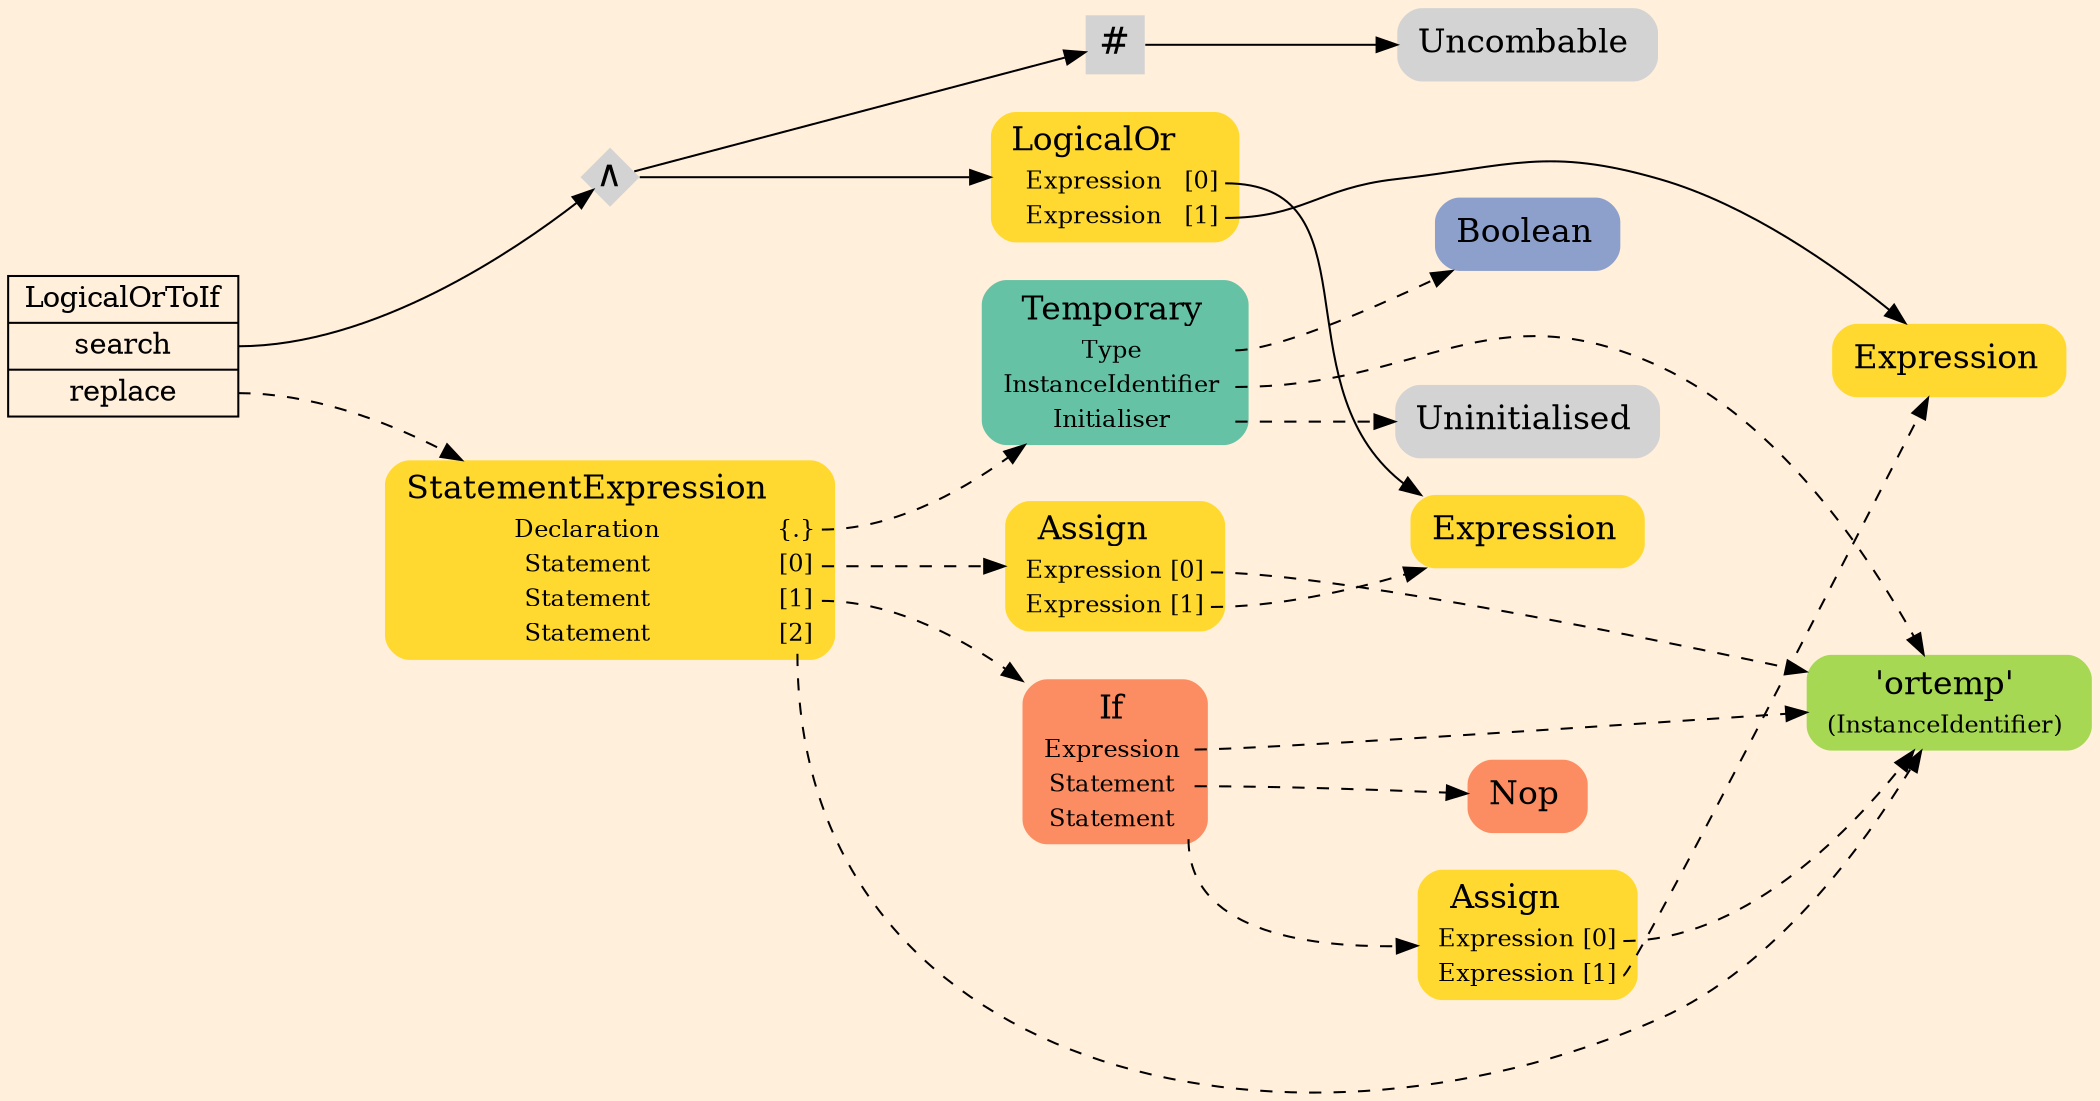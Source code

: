 digraph Inferno {
graph [
rankdir = "LR"
ranksep = 1.0
size = "14,20"
bgcolor = antiquewhite1
];
node [
];
"/CR#P38-0" [
shape = "record"
fillcolor = "transparent"
label = "<fixed> LogicalOrToIf | <port0> search | <port1> replace"
style = "filled"
fontsize = "14"
fillcolor = antiquewhite1
];
"/#B-2-668" [
shape = "diamond"
label = <∧>
style = "filled"
fontsize = "18"
penwidth = 0.0
fixedsize = true
width = 0.4
height = 0.4
];
"/#B-2-656" [
shape = "plaintext"
fillcolor = "/set28/6"
label = <<TABLE BORDER="0" CELLBORDER="0" CELLSPACING="0">
 <TR>
  <TD><FONT POINT-SIZE="16.0">LogicalOr</FONT></TD>
  <TD></TD>
 </TR>
 <TR>
  <TD>Expression</TD>
  <TD PORT="port0">[0]</TD>
 </TR>
 <TR>
  <TD>Expression</TD>
  <TD PORT="port1">[1]</TD>
 </TR>
</TABLE>>
style = "rounded,filled"
fontsize = "12"
];
"/#B-2-657" [
shape = "plaintext"
fillcolor = "/set28/6"
label = <<TABLE BORDER="0" CELLBORDER="0" CELLSPACING="0">
 <TR>
  <TD><FONT POINT-SIZE="16.0">Expression</FONT></TD>
  <TD></TD>
 </TR>
</TABLE>>
style = "rounded,filled"
fontsize = "12"
];
"/#B-2-658" [
shape = "plaintext"
fillcolor = "/set28/6"
label = <<TABLE BORDER="0" CELLBORDER="0" CELLSPACING="0">
 <TR>
  <TD><FONT POINT-SIZE="16.0">Expression</FONT></TD>
  <TD></TD>
 </TR>
</TABLE>>
style = "rounded,filled"
fontsize = "12"
];
"/#B-4-5" [
shape = "square"
label = <#>
style = "filled"
fontsize = "18"
penwidth = 0.0
fixedsize = true
width = 0.4
height = 0.4
];
"/#B-2-669" [
shape = "plaintext"
label = <<TABLE BORDER="0" CELLBORDER="0" CELLSPACING="0">
 <TR>
  <TD><FONT POINT-SIZE="16.0">Uncombable</FONT></TD>
  <TD></TD>
 </TR>
</TABLE>>
style = "rounded,filled"
fontsize = "12"
];
"/#B-2-659" [
shape = "plaintext"
fillcolor = "/set28/6"
label = <<TABLE BORDER="0" CELLBORDER="0" CELLSPACING="0">
 <TR>
  <TD><FONT POINT-SIZE="16.0">StatementExpression</FONT></TD>
  <TD></TD>
 </TR>
 <TR>
  <TD>Declaration</TD>
  <TD PORT="port0">{.}</TD>
 </TR>
 <TR>
  <TD>Statement</TD>
  <TD PORT="port1">[0]</TD>
 </TR>
 <TR>
  <TD>Statement</TD>
  <TD PORT="port2">[1]</TD>
 </TR>
 <TR>
  <TD>Statement</TD>
  <TD PORT="port3">[2]</TD>
 </TR>
</TABLE>>
style = "rounded,filled"
fontsize = "12"
];
"/#B-2-661" [
shape = "plaintext"
fillcolor = "/set28/1"
label = <<TABLE BORDER="0" CELLBORDER="0" CELLSPACING="0">
 <TR>
  <TD><FONT POINT-SIZE="16.0">Temporary</FONT></TD>
  <TD></TD>
 </TR>
 <TR>
  <TD>Type</TD>
  <TD PORT="port0"></TD>
 </TR>
 <TR>
  <TD>InstanceIdentifier</TD>
  <TD PORT="port1"></TD>
 </TR>
 <TR>
  <TD>Initialiser</TD>
  <TD PORT="port2"></TD>
 </TR>
</TABLE>>
style = "rounded,filled"
fontsize = "12"
];
"/#B-2-662" [
shape = "plaintext"
fillcolor = "/set28/3"
label = <<TABLE BORDER="0" CELLBORDER="0" CELLSPACING="0">
 <TR>
  <TD><FONT POINT-SIZE="16.0">Boolean</FONT></TD>
  <TD></TD>
 </TR>
</TABLE>>
style = "rounded,filled"
fontsize = "12"
];
"/#B-2-660" [
shape = "plaintext"
fillcolor = "/set28/5"
label = <<TABLE BORDER="0" CELLBORDER="0" CELLSPACING="0">
 <TR>
  <TD><FONT POINT-SIZE="16.0">'ortemp'</FONT></TD>
  <TD></TD>
 </TR>
 <TR>
  <TD>(InstanceIdentifier)</TD>
  <TD PORT="port0"></TD>
 </TR>
</TABLE>>
style = "rounded,filled"
fontsize = "12"
];
"/#B-2-666" [
shape = "plaintext"
label = <<TABLE BORDER="0" CELLBORDER="0" CELLSPACING="0">
 <TR>
  <TD><FONT POINT-SIZE="16.0">Uninitialised</FONT></TD>
  <TD></TD>
 </TR>
</TABLE>>
style = "rounded,filled"
fontsize = "12"
];
"/#B-2-664" [
shape = "plaintext"
fillcolor = "/set28/6"
label = <<TABLE BORDER="0" CELLBORDER="0" CELLSPACING="0">
 <TR>
  <TD><FONT POINT-SIZE="16.0">Assign</FONT></TD>
  <TD></TD>
 </TR>
 <TR>
  <TD>Expression</TD>
  <TD PORT="port0">[0]</TD>
 </TR>
 <TR>
  <TD>Expression</TD>
  <TD PORT="port1">[1]</TD>
 </TR>
</TABLE>>
style = "rounded,filled"
fontsize = "12"
];
"/#B-2-663" [
shape = "plaintext"
fillcolor = "/set28/2"
label = <<TABLE BORDER="0" CELLBORDER="0" CELLSPACING="0">
 <TR>
  <TD><FONT POINT-SIZE="16.0">If</FONT></TD>
  <TD></TD>
 </TR>
 <TR>
  <TD>Expression</TD>
  <TD PORT="port0"></TD>
 </TR>
 <TR>
  <TD>Statement</TD>
  <TD PORT="port1"></TD>
 </TR>
 <TR>
  <TD>Statement</TD>
  <TD PORT="port2"></TD>
 </TR>
</TABLE>>
style = "rounded,filled"
fontsize = "12"
];
"/#B-2-667" [
shape = "plaintext"
fillcolor = "/set28/2"
label = <<TABLE BORDER="0" CELLBORDER="0" CELLSPACING="0">
 <TR>
  <TD><FONT POINT-SIZE="16.0">Nop</FONT></TD>
  <TD></TD>
 </TR>
</TABLE>>
style = "rounded,filled"
fontsize = "12"
];
"/#B-2-665" [
shape = "plaintext"
fillcolor = "/set28/6"
label = <<TABLE BORDER="0" CELLBORDER="0" CELLSPACING="0">
 <TR>
  <TD><FONT POINT-SIZE="16.0">Assign</FONT></TD>
  <TD></TD>
 </TR>
 <TR>
  <TD>Expression</TD>
  <TD PORT="port0">[0]</TD>
 </TR>
 <TR>
  <TD>Expression</TD>
  <TD PORT="port1">[1]</TD>
 </TR>
</TABLE>>
style = "rounded,filled"
fontsize = "12"
];
"/CR#P38-0":port0 -> "/#B-2-668" [style="solid"
];
"/CR#P38-0":port1 -> "/#B-2-659" [style="dashed"
];
"/#B-2-668" -> "/#B-2-656" [style="solid"
];
"/#B-2-668" -> "/#B-4-5" [style="solid"
];
"/#B-2-656":port0 -> "/#B-2-657" [style="solid"
];
"/#B-2-656":port1 -> "/#B-2-658" [style="solid"
];
"/#B-4-5" -> "/#B-2-669" [style="solid"
];
"/#B-2-659":port0 -> "/#B-2-661" [style="dashed"
];
"/#B-2-659":port1 -> "/#B-2-664" [style="dashed"
];
"/#B-2-659":port2 -> "/#B-2-663" [style="dashed"
];
"/#B-2-659":port3 -> "/#B-2-660" [style="dashed"
];
"/#B-2-661":port0 -> "/#B-2-662" [style="dashed"
];
"/#B-2-661":port1 -> "/#B-2-660" [style="dashed"
];
"/#B-2-661":port2 -> "/#B-2-666" [style="dashed"
];
"/#B-2-664":port0 -> "/#B-2-660" [style="dashed"
];
"/#B-2-664":port1 -> "/#B-2-657" [style="dashed"
];
"/#B-2-663":port0 -> "/#B-2-660" [style="dashed"
];
"/#B-2-663":port1 -> "/#B-2-667" [style="dashed"
];
"/#B-2-663":port2 -> "/#B-2-665" [style="dashed"
];
"/#B-2-665":port0 -> "/#B-2-660" [style="dashed"
];
"/#B-2-665":port1 -> "/#B-2-658" [style="dashed"
];
}
